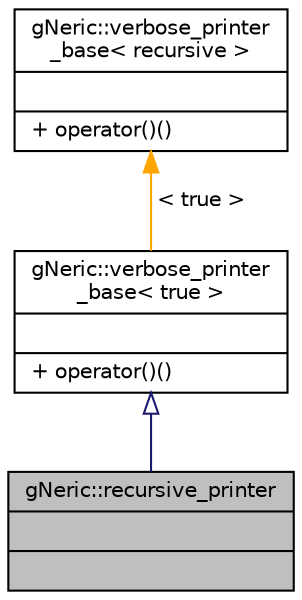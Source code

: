 digraph "gNeric::recursive_printer"
{
 // INTERACTIVE_SVG=YES
  bgcolor="transparent";
  edge [fontname="Helvetica",fontsize="10",labelfontname="Helvetica",labelfontsize="10"];
  node [fontname="Helvetica",fontsize="10",shape=record];
  Node3 [label="{gNeric::recursive_printer\n||}",height=0.2,width=0.4,color="black", fillcolor="grey75", style="filled", fontcolor="black"];
  Node4 -> Node3 [dir="back",color="midnightblue",fontsize="10",style="solid",arrowtail="onormal",fontname="Helvetica"];
  Node4 [label="{gNeric::verbose_printer\l_base\< true \>\n||+ operator()()\l}",height=0.2,width=0.4,color="black",URL="$d2/dc8/structgNeric_1_1verbose__printer__base.html"];
  Node5 -> Node4 [dir="back",color="orange",fontsize="10",style="solid",label=" \< true \>" ,fontname="Helvetica"];
  Node5 [label="{gNeric::verbose_printer\l_base\< recursive \>\n||+ operator()()\l}",height=0.2,width=0.4,color="black",URL="$d2/dc8/structgNeric_1_1verbose__printer__base.html",tooltip="Verbose printer prints level and content. "];
}
